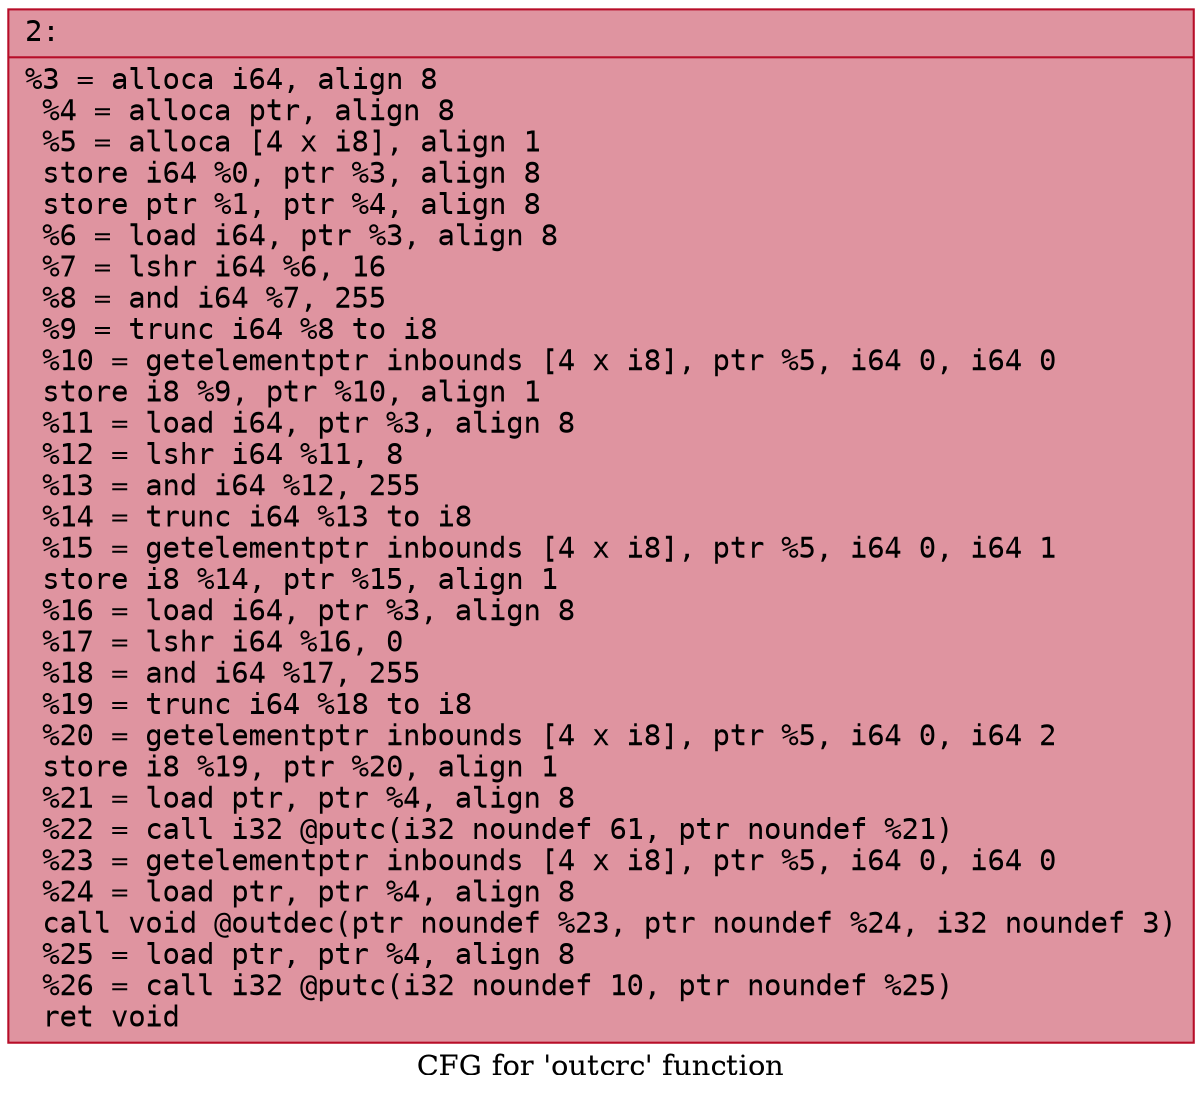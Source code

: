 digraph "CFG for 'outcrc' function" {
	label="CFG for 'outcrc' function";

	Node0x600001c11770 [shape=record,color="#b70d28ff", style=filled, fillcolor="#b70d2870" fontname="Courier",label="{2:\l|  %3 = alloca i64, align 8\l  %4 = alloca ptr, align 8\l  %5 = alloca [4 x i8], align 1\l  store i64 %0, ptr %3, align 8\l  store ptr %1, ptr %4, align 8\l  %6 = load i64, ptr %3, align 8\l  %7 = lshr i64 %6, 16\l  %8 = and i64 %7, 255\l  %9 = trunc i64 %8 to i8\l  %10 = getelementptr inbounds [4 x i8], ptr %5, i64 0, i64 0\l  store i8 %9, ptr %10, align 1\l  %11 = load i64, ptr %3, align 8\l  %12 = lshr i64 %11, 8\l  %13 = and i64 %12, 255\l  %14 = trunc i64 %13 to i8\l  %15 = getelementptr inbounds [4 x i8], ptr %5, i64 0, i64 1\l  store i8 %14, ptr %15, align 1\l  %16 = load i64, ptr %3, align 8\l  %17 = lshr i64 %16, 0\l  %18 = and i64 %17, 255\l  %19 = trunc i64 %18 to i8\l  %20 = getelementptr inbounds [4 x i8], ptr %5, i64 0, i64 2\l  store i8 %19, ptr %20, align 1\l  %21 = load ptr, ptr %4, align 8\l  %22 = call i32 @putc(i32 noundef 61, ptr noundef %21)\l  %23 = getelementptr inbounds [4 x i8], ptr %5, i64 0, i64 0\l  %24 = load ptr, ptr %4, align 8\l  call void @outdec(ptr noundef %23, ptr noundef %24, i32 noundef 3)\l  %25 = load ptr, ptr %4, align 8\l  %26 = call i32 @putc(i32 noundef 10, ptr noundef %25)\l  ret void\l}"];
}
